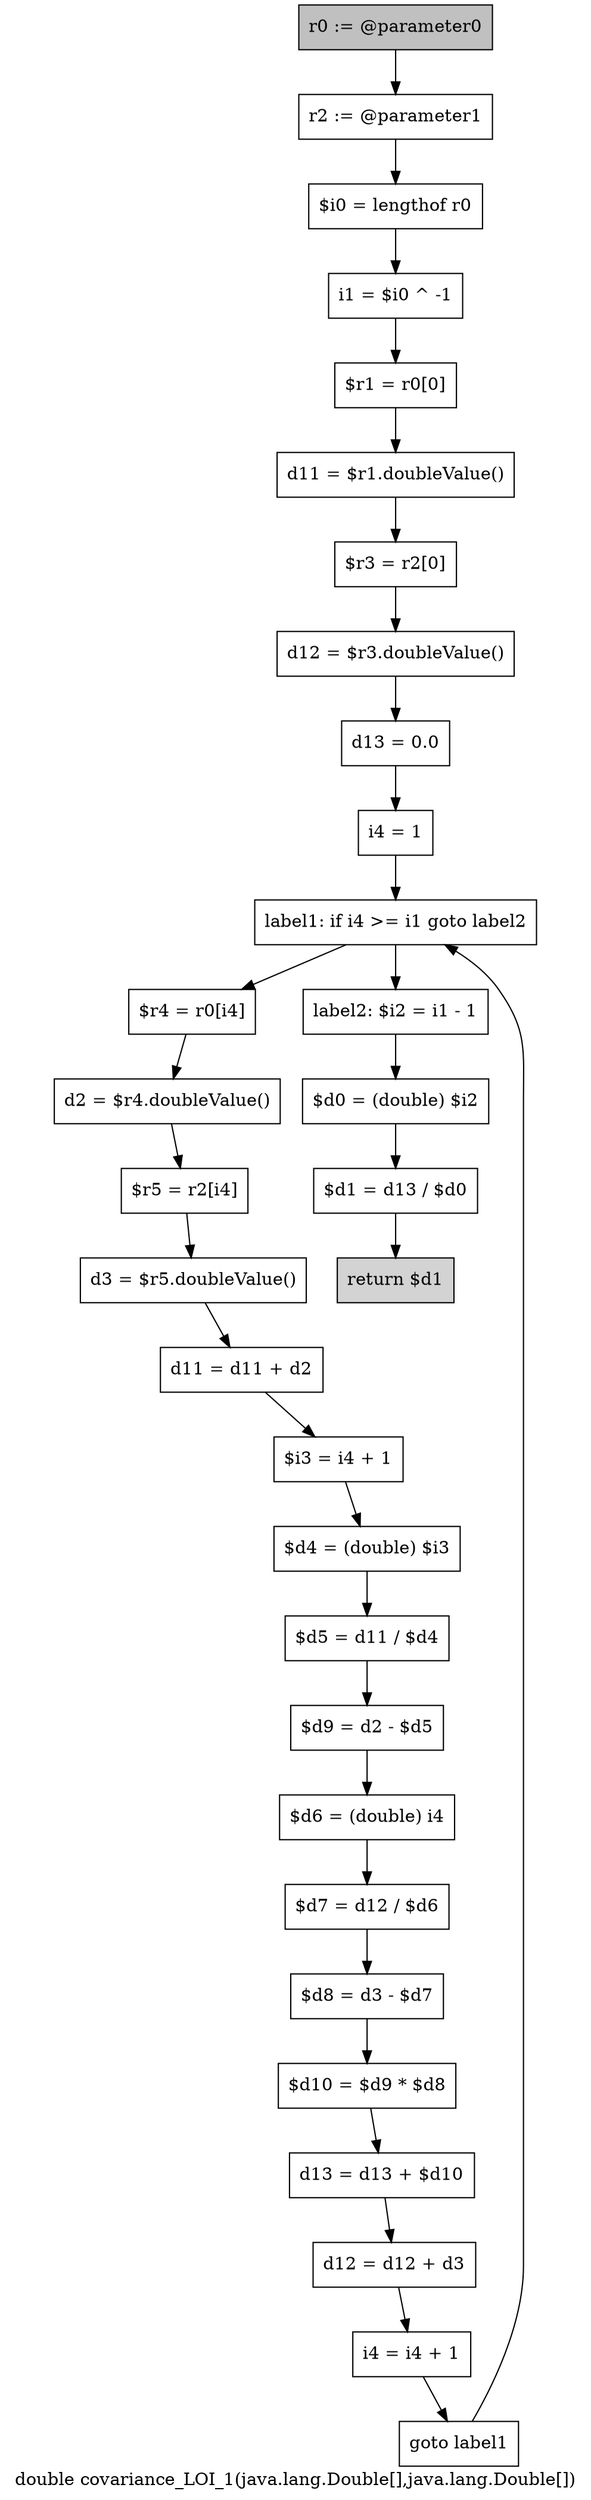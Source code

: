 digraph "double covariance_LOI_1(java.lang.Double[],java.lang.Double[])" {
    label="double covariance_LOI_1(java.lang.Double[],java.lang.Double[])";
    node [shape=box];
    "0" [style=filled,fillcolor=gray,label="r0 := @parameter0",];
    "1" [label="r2 := @parameter1",];
    "0"->"1";
    "2" [label="$i0 = lengthof r0",];
    "1"->"2";
    "3" [label="i1 = $i0 ^ -1",];
    "2"->"3";
    "4" [label="$r1 = r0[0]",];
    "3"->"4";
    "5" [label="d11 = $r1.doubleValue()",];
    "4"->"5";
    "6" [label="$r3 = r2[0]",];
    "5"->"6";
    "7" [label="d12 = $r3.doubleValue()",];
    "6"->"7";
    "8" [label="d13 = 0.0",];
    "7"->"8";
    "9" [label="i4 = 1",];
    "8"->"9";
    "10" [label="label1: if i4 >= i1 goto label2",];
    "9"->"10";
    "11" [label="$r4 = r0[i4]",];
    "10"->"11";
    "28" [label="label2: $i2 = i1 - 1",];
    "10"->"28";
    "12" [label="d2 = $r4.doubleValue()",];
    "11"->"12";
    "13" [label="$r5 = r2[i4]",];
    "12"->"13";
    "14" [label="d3 = $r5.doubleValue()",];
    "13"->"14";
    "15" [label="d11 = d11 + d2",];
    "14"->"15";
    "16" [label="$i3 = i4 + 1",];
    "15"->"16";
    "17" [label="$d4 = (double) $i3",];
    "16"->"17";
    "18" [label="$d5 = d11 / $d4",];
    "17"->"18";
    "19" [label="$d9 = d2 - $d5",];
    "18"->"19";
    "20" [label="$d6 = (double) i4",];
    "19"->"20";
    "21" [label="$d7 = d12 / $d6",];
    "20"->"21";
    "22" [label="$d8 = d3 - $d7",];
    "21"->"22";
    "23" [label="$d10 = $d9 * $d8",];
    "22"->"23";
    "24" [label="d13 = d13 + $d10",];
    "23"->"24";
    "25" [label="d12 = d12 + d3",];
    "24"->"25";
    "26" [label="i4 = i4 + 1",];
    "25"->"26";
    "27" [label="goto label1",];
    "26"->"27";
    "27"->"10";
    "29" [label="$d0 = (double) $i2",];
    "28"->"29";
    "30" [label="$d1 = d13 / $d0",];
    "29"->"30";
    "31" [style=filled,fillcolor=lightgray,label="return $d1",];
    "30"->"31";
}
